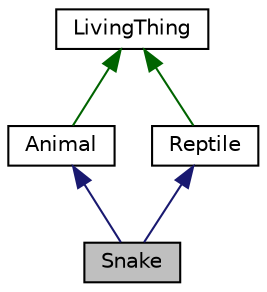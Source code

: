 digraph "Snake"
{
  edge [fontname="Helvetica",fontsize="10",labelfontname="Helvetica",labelfontsize="10"];
  node [fontname="Helvetica",fontsize="10",shape=record];
  Node1 [label="Snake",height=0.2,width=0.4,color="black", fillcolor="grey75", style="filled", fontcolor="black"];
  Node2 -> Node1 [dir="back",color="midnightblue",fontsize="10",style="solid",fontname="Helvetica"];
  Node2 [label="Animal",height=0.2,width=0.4,color="black", fillcolor="white", style="filled",URL="$classAnimal.html"];
  Node3 -> Node2 [dir="back",color="darkgreen",fontsize="10",style="solid",fontname="Helvetica"];
  Node3 [label="LivingThing",height=0.2,width=0.4,color="black", fillcolor="white", style="filled",URL="$classLivingThing.html"];
  Node4 -> Node1 [dir="back",color="midnightblue",fontsize="10",style="solid",fontname="Helvetica"];
  Node4 [label="Reptile",height=0.2,width=0.4,color="black", fillcolor="white", style="filled",URL="$classReptile.html"];
  Node3 -> Node4 [dir="back",color="darkgreen",fontsize="10",style="solid",fontname="Helvetica"];
}
